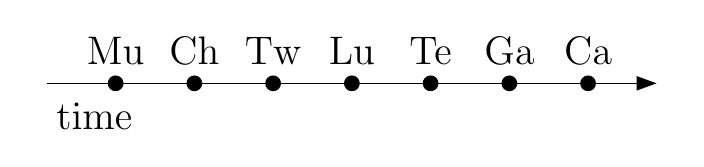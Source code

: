 \tikzstyle{vertex} = [
	shape=circle,  
	fill=black, %fill the space of the node
	thick,
	minimum size=2mm, %minimum size of the nodes
	inner sep=0pt,
	distance=2cm
];
\pgfarrowsdeclare{directEdge}{directEdge}{%
	\arrowsize=0.2pt
	\advance\arrowsize by .5\pgflinewidth
	\pgfarrowsleftextend{-4\arrowsize-.5\pgflinewidth}
	\pgfarrowsrightextend{.5\pgflinewidth}
}{%
	\arrowsize=1pt
	\advance\arrowsize by .5\pgflinewidth
	\pgfsetdash{}{0pt} % do not dash
	\pgfsetroundjoin % fix join
	\pgfsetroundcap % fix cap
	\pgfpathmoveto{\pgfpointorigin}
	\pgfpathlineto{\pgfpoint{-6\arrowsize}{2.2\arrowsize}}
	\pgfpathlineto{\pgfpoint{-6\arrowsize}{-2.2\arrowsize}}
	\pgfpathclose
	\pgfusepathqfill
}

\begin{scope}[scale=1.0,shift={(0,0)}]
	\node[draw=none,label distance=2.5cm,label=below right:\Large{time}](ZERO) at (0, 0) {};
	\node[vertex,label distance=1.6cm,label=above:\Large{Mu}](Mu) at (1, 0) {};
	\node[vertex,label distance=1.6cm,label=above:\Large{Ch}](Ch) at (2, 0) {};
	\node[vertex,label distance=1.6cm,label=above:\Large{Tw}](Tw) at (3, 0) {};
	\node[vertex,label distance=1.6cm,label=above:\Large{Lu}](Lu) at (4, 0) {};
	\node[vertex,label distance=1.6cm,label=above:\Large{Te}](Te) at (5, 0) {};
	\node[vertex,label distance=1.6cm,label=above:\Large{Ga}](Ga) at (6, 0) {};
	\node[vertex,label distance=1.6cm,label=above:\Large{Ca}](Ca) at (7, 0) {};
	\node[draw=none](INF) at (8, 0) {};
\end{scope}

\draw [-directEdge] (ZERO) to[] (INF);



